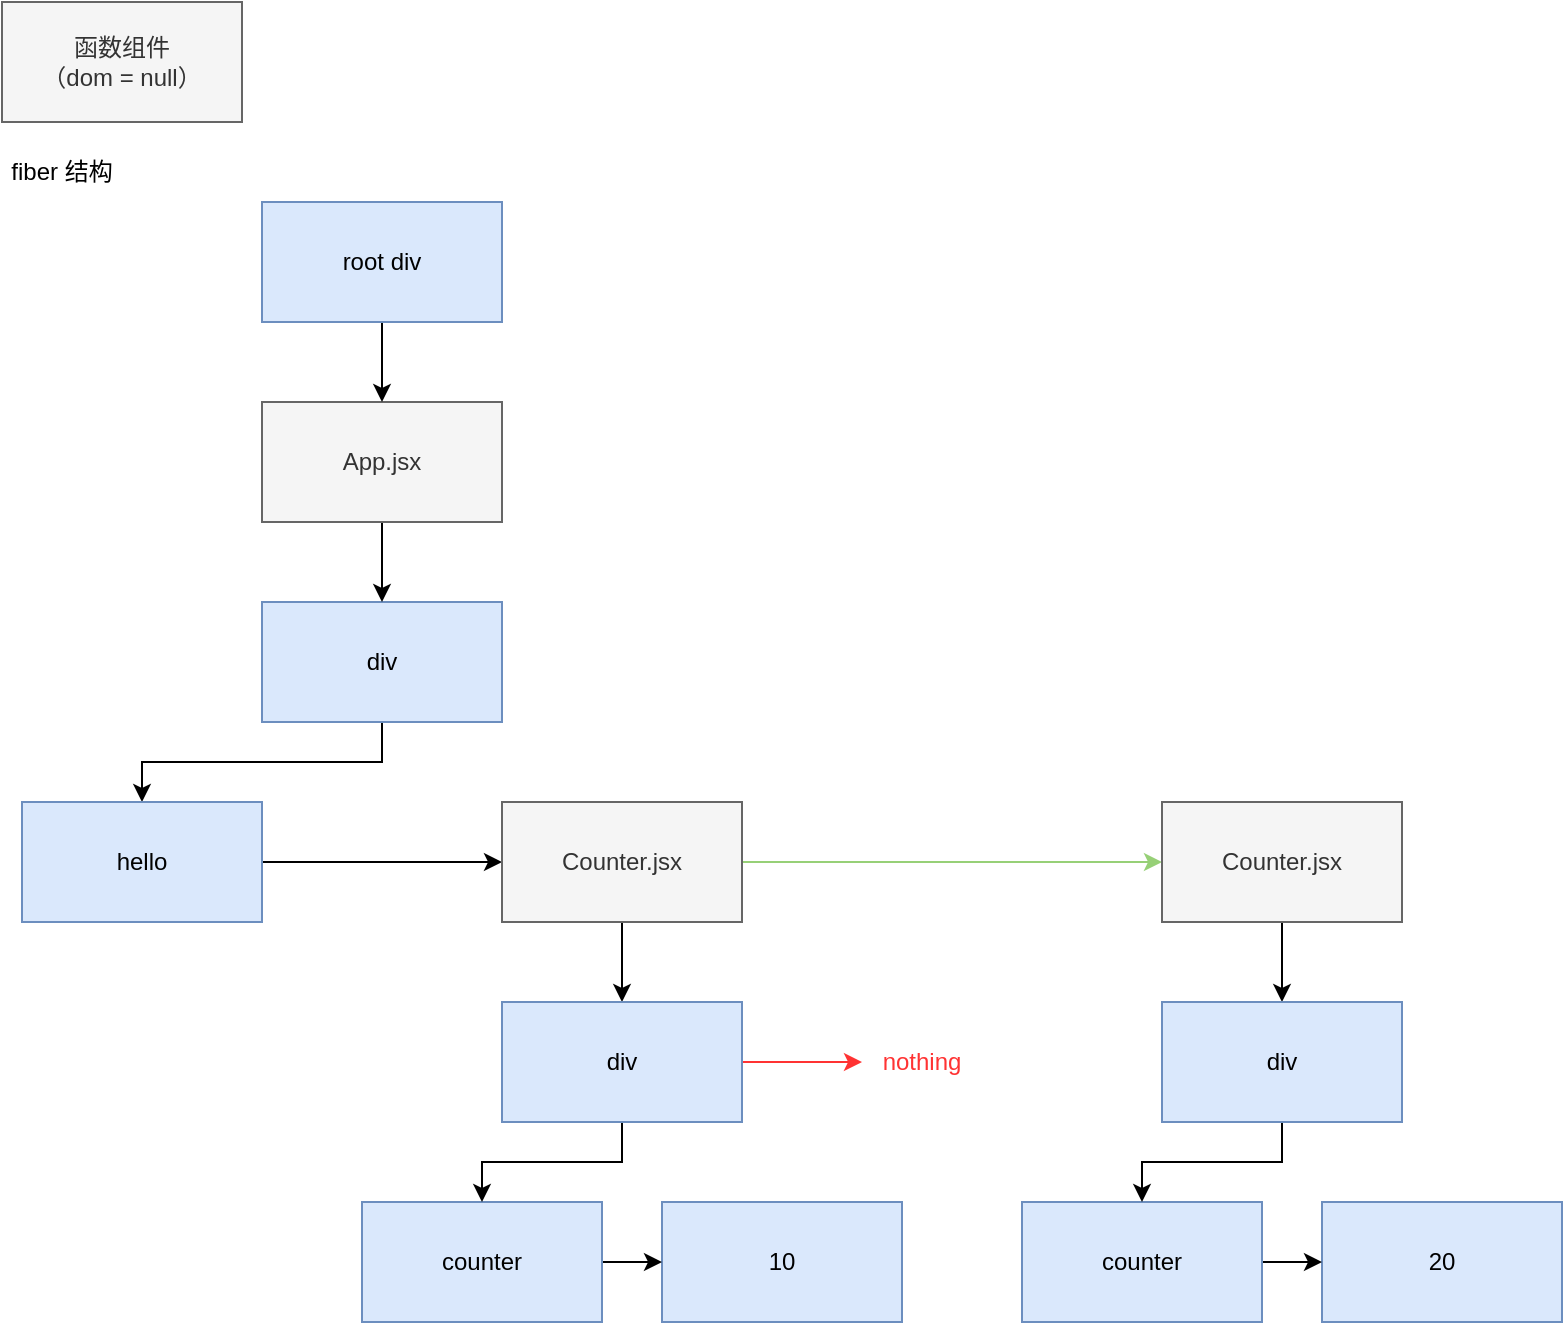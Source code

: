 <mxfile version="26.0.16">
  <diagram name="Page-1" id="KUq9uJvWMBH-WofBxlm8">
    <mxGraphModel dx="584" dy="854" grid="1" gridSize="10" guides="1" tooltips="1" connect="1" arrows="1" fold="1" page="1" pageScale="1" pageWidth="850" pageHeight="1100" math="0" shadow="0">
      <root>
        <mxCell id="0" />
        <mxCell id="1" parent="0" />
        <mxCell id="m8Ji79MGme2_zW5yEIpQ-37" style="edgeStyle=orthogonalEdgeStyle;rounded=0;orthogonalLoop=1;jettySize=auto;html=1;exitX=0.5;exitY=1;exitDx=0;exitDy=0;entryX=0.5;entryY=0;entryDx=0;entryDy=0;" edge="1" parent="1" source="m8Ji79MGme2_zW5yEIpQ-38" target="m8Ji79MGme2_zW5yEIpQ-39">
          <mxGeometry relative="1" as="geometry" />
        </mxCell>
        <mxCell id="m8Ji79MGme2_zW5yEIpQ-38" value="div" style="rounded=0;whiteSpace=wrap;html=1;fillColor=#dae8fc;strokeColor=#6c8ebf;" vertex="1" parent="1">
          <mxGeometry x="1230" y="410" width="120" height="60" as="geometry" />
        </mxCell>
        <mxCell id="m8Ji79MGme2_zW5yEIpQ-59" style="edgeStyle=orthogonalEdgeStyle;rounded=0;orthogonalLoop=1;jettySize=auto;html=1;exitX=1;exitY=0.5;exitDx=0;exitDy=0;entryX=0;entryY=0.5;entryDx=0;entryDy=0;" edge="1" parent="1" source="m8Ji79MGme2_zW5yEIpQ-39" target="m8Ji79MGme2_zW5yEIpQ-42">
          <mxGeometry relative="1" as="geometry" />
        </mxCell>
        <mxCell id="m8Ji79MGme2_zW5yEIpQ-39" value="hello" style="rounded=0;whiteSpace=wrap;html=1;fillColor=#dae8fc;strokeColor=#6c8ebf;" vertex="1" parent="1">
          <mxGeometry x="1110" y="510" width="120" height="60" as="geometry" />
        </mxCell>
        <mxCell id="m8Ji79MGme2_zW5yEIpQ-40" value="10" style="rounded=0;whiteSpace=wrap;html=1;fillColor=#dae8fc;strokeColor=#6c8ebf;" vertex="1" parent="1">
          <mxGeometry x="1430" y="710" width="120" height="60" as="geometry" />
        </mxCell>
        <mxCell id="m8Ji79MGme2_zW5yEIpQ-41" value="" style="edgeStyle=orthogonalEdgeStyle;rounded=0;orthogonalLoop=1;jettySize=auto;html=1;" edge="1" parent="1" source="m8Ji79MGme2_zW5yEIpQ-42" target="m8Ji79MGme2_zW5yEIpQ-48">
          <mxGeometry relative="1" as="geometry" />
        </mxCell>
        <mxCell id="m8Ji79MGme2_zW5yEIpQ-67" style="edgeStyle=orthogonalEdgeStyle;rounded=0;orthogonalLoop=1;jettySize=auto;html=1;exitX=1;exitY=0.5;exitDx=0;exitDy=0;entryX=0;entryY=0.5;entryDx=0;entryDy=0;strokeColor=#97D077;" edge="1" parent="1" source="m8Ji79MGme2_zW5yEIpQ-42" target="m8Ji79MGme2_zW5yEIpQ-54">
          <mxGeometry relative="1" as="geometry" />
        </mxCell>
        <mxCell id="m8Ji79MGme2_zW5yEIpQ-42" value="Counter.jsx" style="rounded=0;whiteSpace=wrap;html=1;fillColor=#f5f5f5;strokeColor=#666666;fontColor=#333333;" vertex="1" parent="1">
          <mxGeometry x="1350" y="510" width="120" height="60" as="geometry" />
        </mxCell>
        <mxCell id="m8Ji79MGme2_zW5yEIpQ-60" style="edgeStyle=orthogonalEdgeStyle;rounded=0;orthogonalLoop=1;jettySize=auto;html=1;exitX=1;exitY=0.5;exitDx=0;exitDy=0;entryX=0;entryY=0.5;entryDx=0;entryDy=0;" edge="1" parent="1" source="m8Ji79MGme2_zW5yEIpQ-43" target="m8Ji79MGme2_zW5yEIpQ-40">
          <mxGeometry relative="1" as="geometry" />
        </mxCell>
        <mxCell id="m8Ji79MGme2_zW5yEIpQ-43" value="counter" style="rounded=0;whiteSpace=wrap;html=1;fillColor=#dae8fc;strokeColor=#6c8ebf;" vertex="1" parent="1">
          <mxGeometry x="1280" y="710" width="120" height="60" as="geometry" />
        </mxCell>
        <mxCell id="m8Ji79MGme2_zW5yEIpQ-44" style="edgeStyle=orthogonalEdgeStyle;rounded=0;orthogonalLoop=1;jettySize=auto;html=1;exitX=0.5;exitY=1;exitDx=0;exitDy=0;entryX=0.5;entryY=0;entryDx=0;entryDy=0;" edge="1" parent="1" source="m8Ji79MGme2_zW5yEIpQ-45" target="m8Ji79MGme2_zW5yEIpQ-38">
          <mxGeometry relative="1" as="geometry" />
        </mxCell>
        <mxCell id="m8Ji79MGme2_zW5yEIpQ-45" value="App.jsx" style="rounded=0;whiteSpace=wrap;html=1;fillColor=#f5f5f5;strokeColor=#666666;fontColor=#333333;" vertex="1" parent="1">
          <mxGeometry x="1230" y="310" width="120" height="60" as="geometry" />
        </mxCell>
        <mxCell id="m8Ji79MGme2_zW5yEIpQ-46" style="edgeStyle=orthogonalEdgeStyle;rounded=0;orthogonalLoop=1;jettySize=auto;html=1;exitX=0.5;exitY=1;exitDx=0;exitDy=0;entryX=0.5;entryY=0;entryDx=0;entryDy=0;" edge="1" parent="1" source="m8Ji79MGme2_zW5yEIpQ-48" target="m8Ji79MGme2_zW5yEIpQ-43">
          <mxGeometry relative="1" as="geometry" />
        </mxCell>
        <mxCell id="m8Ji79MGme2_zW5yEIpQ-66" style="edgeStyle=orthogonalEdgeStyle;rounded=0;orthogonalLoop=1;jettySize=auto;html=1;exitX=1;exitY=0.5;exitDx=0;exitDy=0;strokeColor=#FF3333;" edge="1" parent="1" source="m8Ji79MGme2_zW5yEIpQ-48">
          <mxGeometry relative="1" as="geometry">
            <mxPoint x="1530" y="640" as="targetPoint" />
          </mxGeometry>
        </mxCell>
        <mxCell id="m8Ji79MGme2_zW5yEIpQ-48" value="div" style="rounded=0;whiteSpace=wrap;html=1;fillColor=#dae8fc;strokeColor=#6c8ebf;" vertex="1" parent="1">
          <mxGeometry x="1350" y="610" width="120" height="60" as="geometry" />
        </mxCell>
        <mxCell id="m8Ji79MGme2_zW5yEIpQ-49" value="fiber 结构" style="text;html=1;align=center;verticalAlign=middle;whiteSpace=wrap;rounded=0;" vertex="1" parent="1">
          <mxGeometry x="1100" y="180" width="60" height="30" as="geometry" />
        </mxCell>
        <mxCell id="m8Ji79MGme2_zW5yEIpQ-50" style="edgeStyle=orthogonalEdgeStyle;rounded=0;orthogonalLoop=1;jettySize=auto;html=1;exitX=0.5;exitY=1;exitDx=0;exitDy=0;" edge="1" parent="1" source="m8Ji79MGme2_zW5yEIpQ-51" target="m8Ji79MGme2_zW5yEIpQ-45">
          <mxGeometry relative="1" as="geometry" />
        </mxCell>
        <mxCell id="m8Ji79MGme2_zW5yEIpQ-51" value="root div" style="rounded=0;whiteSpace=wrap;html=1;fillColor=#dae8fc;strokeColor=#6c8ebf;" vertex="1" parent="1">
          <mxGeometry x="1230" y="210" width="120" height="60" as="geometry" />
        </mxCell>
        <mxCell id="m8Ji79MGme2_zW5yEIpQ-52" value="20" style="rounded=0;whiteSpace=wrap;html=1;fillColor=#dae8fc;strokeColor=#6c8ebf;" vertex="1" parent="1">
          <mxGeometry x="1760" y="710" width="120" height="60" as="geometry" />
        </mxCell>
        <mxCell id="m8Ji79MGme2_zW5yEIpQ-53" value="" style="edgeStyle=orthogonalEdgeStyle;rounded=0;orthogonalLoop=1;jettySize=auto;html=1;" edge="1" parent="1" source="m8Ji79MGme2_zW5yEIpQ-54" target="m8Ji79MGme2_zW5yEIpQ-58">
          <mxGeometry relative="1" as="geometry" />
        </mxCell>
        <mxCell id="m8Ji79MGme2_zW5yEIpQ-54" value="Counter.jsx" style="rounded=0;whiteSpace=wrap;html=1;fillColor=#f5f5f5;strokeColor=#666666;fontColor=#333333;" vertex="1" parent="1">
          <mxGeometry x="1680" y="510" width="120" height="60" as="geometry" />
        </mxCell>
        <mxCell id="m8Ji79MGme2_zW5yEIpQ-63" style="edgeStyle=orthogonalEdgeStyle;rounded=0;orthogonalLoop=1;jettySize=auto;html=1;exitX=1;exitY=0.5;exitDx=0;exitDy=0;entryX=0;entryY=0.5;entryDx=0;entryDy=0;" edge="1" parent="1" source="m8Ji79MGme2_zW5yEIpQ-55" target="m8Ji79MGme2_zW5yEIpQ-52">
          <mxGeometry relative="1" as="geometry" />
        </mxCell>
        <mxCell id="m8Ji79MGme2_zW5yEIpQ-55" value="counter" style="rounded=0;whiteSpace=wrap;html=1;fillColor=#dae8fc;strokeColor=#6c8ebf;" vertex="1" parent="1">
          <mxGeometry x="1610" y="710" width="120" height="60" as="geometry" />
        </mxCell>
        <mxCell id="m8Ji79MGme2_zW5yEIpQ-56" style="edgeStyle=orthogonalEdgeStyle;rounded=0;orthogonalLoop=1;jettySize=auto;html=1;exitX=0.5;exitY=1;exitDx=0;exitDy=0;entryX=0.5;entryY=0;entryDx=0;entryDy=0;" edge="1" parent="1" source="m8Ji79MGme2_zW5yEIpQ-58" target="m8Ji79MGme2_zW5yEIpQ-55">
          <mxGeometry relative="1" as="geometry" />
        </mxCell>
        <mxCell id="m8Ji79MGme2_zW5yEIpQ-58" value="div" style="rounded=0;whiteSpace=wrap;html=1;fillColor=#dae8fc;strokeColor=#6c8ebf;" vertex="1" parent="1">
          <mxGeometry x="1680" y="610" width="120" height="60" as="geometry" />
        </mxCell>
        <mxCell id="m8Ji79MGme2_zW5yEIpQ-61" value="函数组件&lt;div&gt;（dom = null）&lt;/div&gt;" style="rounded=0;whiteSpace=wrap;html=1;fillColor=#f5f5f5;strokeColor=#666666;fontColor=#333333;" vertex="1" parent="1">
          <mxGeometry x="1100" y="110" width="120" height="60" as="geometry" />
        </mxCell>
        <mxCell id="m8Ji79MGme2_zW5yEIpQ-68" value="nothing" style="text;html=1;align=center;verticalAlign=middle;whiteSpace=wrap;rounded=0;fontColor=#FF3333;" vertex="1" parent="1">
          <mxGeometry x="1530" y="625" width="60" height="30" as="geometry" />
        </mxCell>
      </root>
    </mxGraphModel>
  </diagram>
</mxfile>
